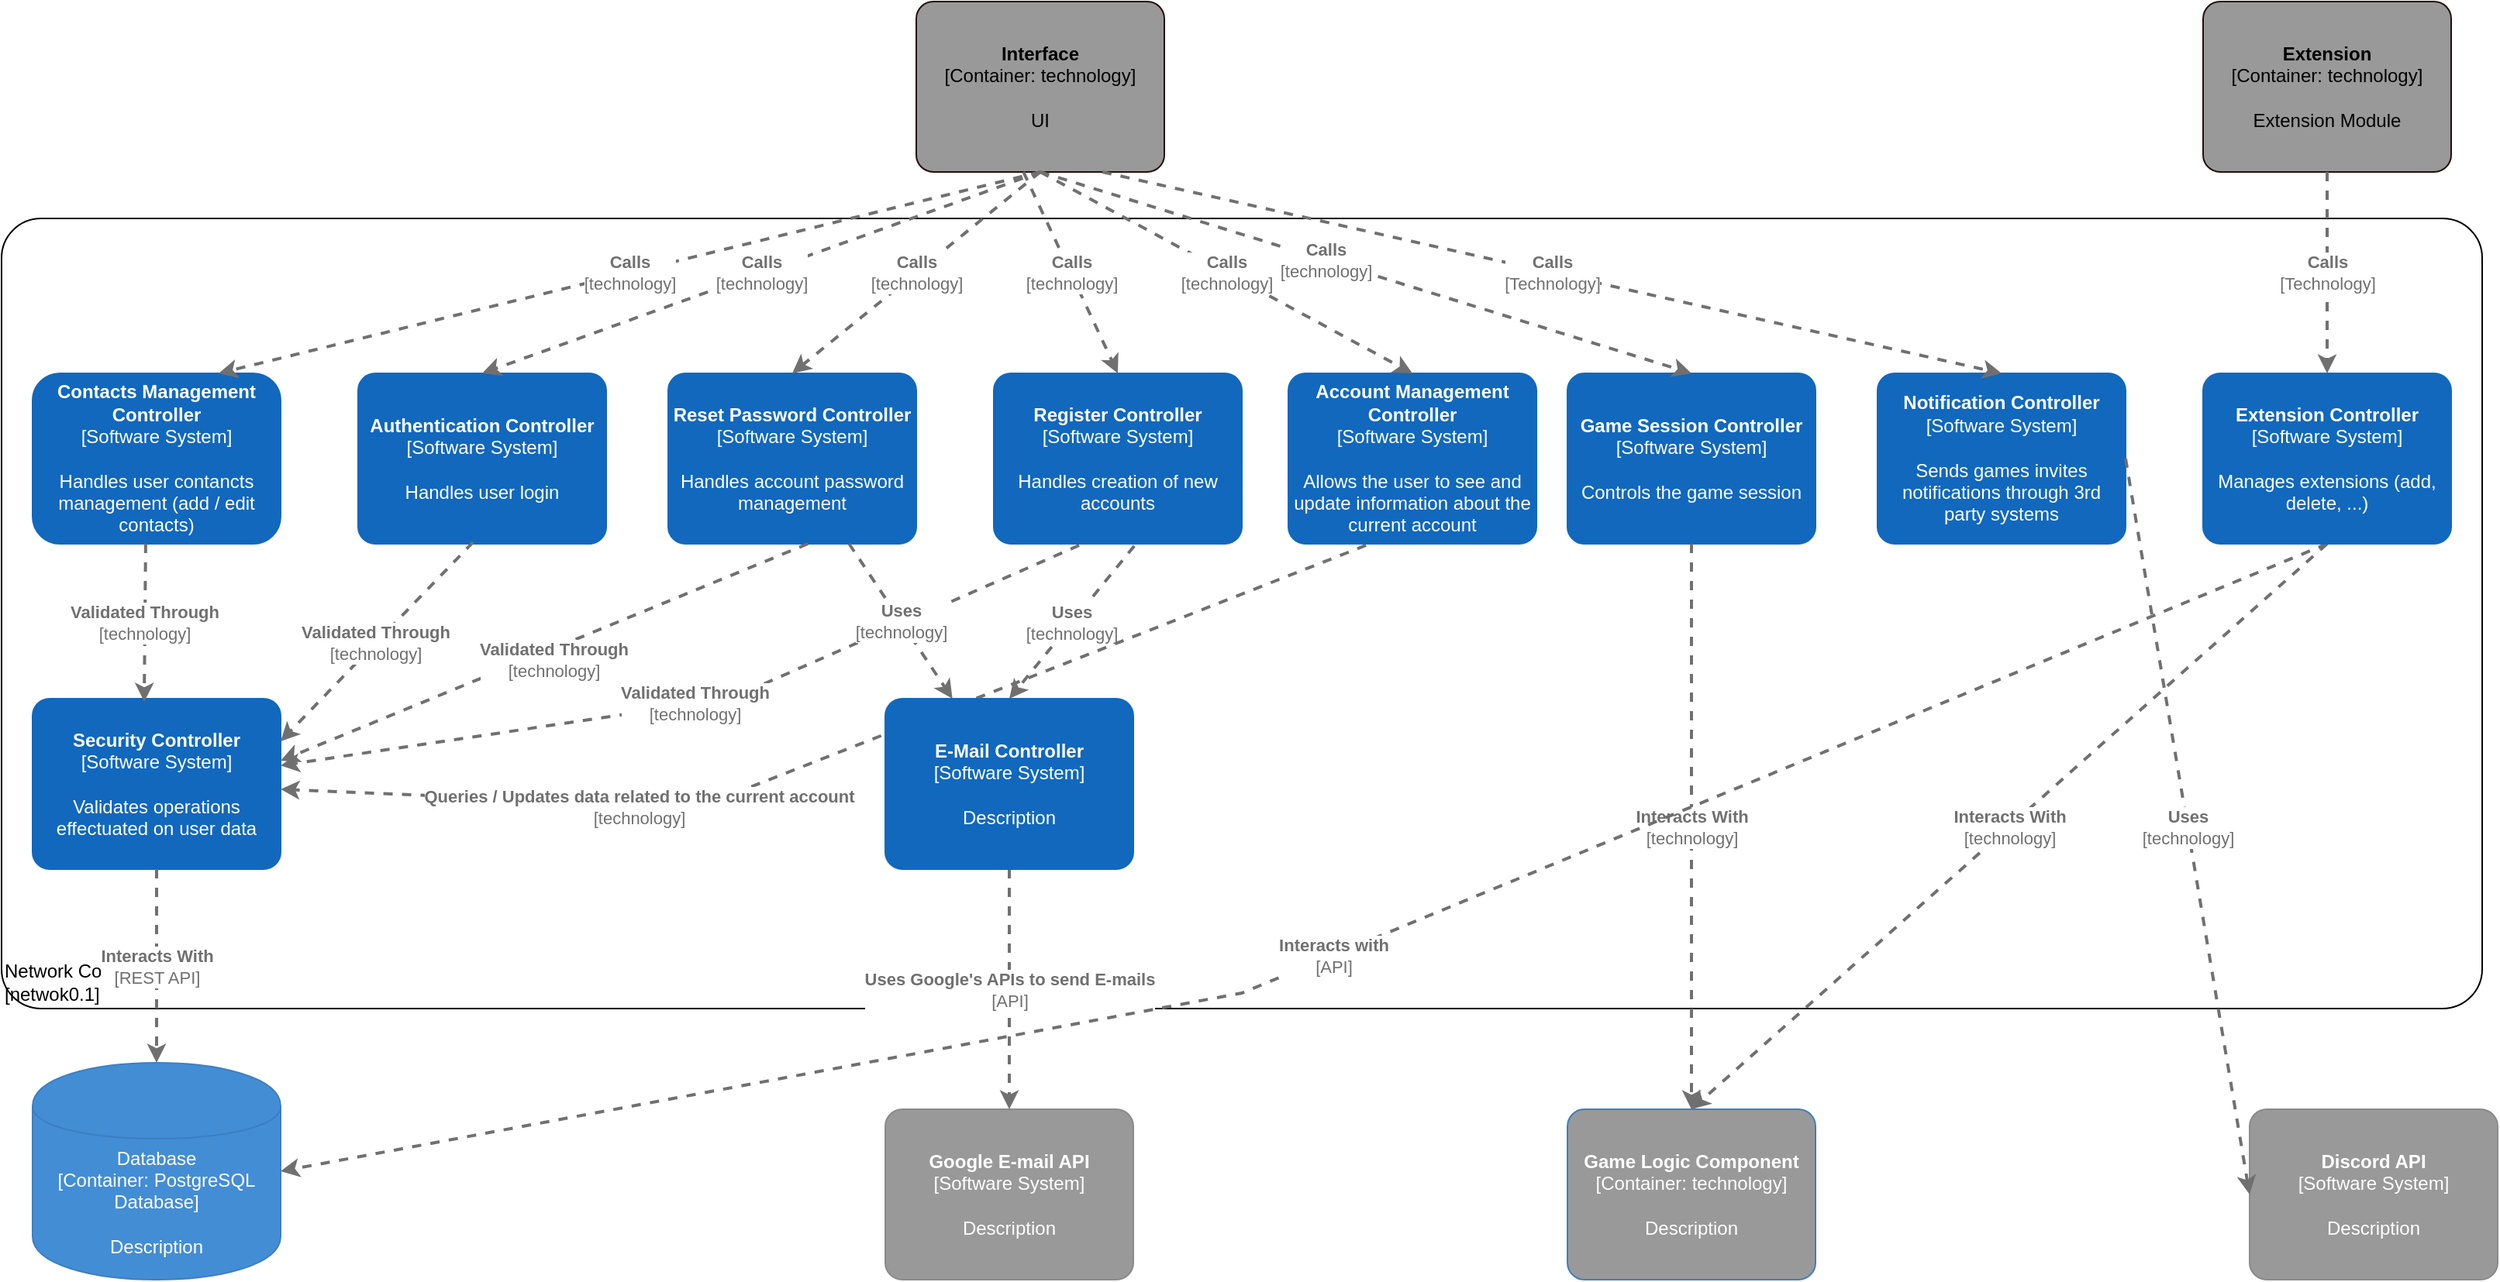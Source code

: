 <mxfile version="14.5.1" type="device"><diagram id="wXyYeqIYMqXI2CWaQxT6" name="Networking Component"><mxGraphModel dx="2037" dy="813" grid="1" gridSize="10" guides="1" tooltips="1" connect="1" arrows="1" fold="1" page="1" pageScale="1" pageWidth="827" pageHeight="1169" math="0" shadow="0"><root><mxCell id="0"/><mxCell id="1" parent="0"/><object placeholders="1" c4Name="Network Component" c4Type="ExecutionEnvironment" c4Application="netwok0.1" label="&lt;div style=&quot;text-align: left&quot;&gt;%c4Name%&lt;/div&gt;&lt;div style=&quot;text-align: left&quot;&gt;[%c4Application%]&lt;/div&gt;" id="m6OGwIrIhJAZ6H3V3Gj9-41"><mxCell style="rounded=1;whiteSpace=wrap;html=1;labelBackgroundColor=none;fillColor=#ffffff;fontColor=#000000;align=left;arcSize=5;strokeColor=#000000;verticalAlign=bottom;metaEdit=1;metaData={&quot;c4Type&quot;:{&quot;editable&quot;:false}};points=[[0.25,0,0],[0.5,0,0],[0.75,0,0],[1,0.25,0],[1,0.5,0],[1,0.75,0],[0.75,1,0],[0.5,1,0],[0.25,1,0],[0,0.75,0],[0,0.5,0],[0,0.25,0]];" parent="1" vertex="1"><mxGeometry x="-200" y="160" width="1600" height="510" as="geometry"/></mxCell></object><object placeholders="1" c4Name="Authentication Controller" c4Type="Software System" c4Description="Handles user login" label="&lt;b&gt;%c4Name%&lt;/b&gt;&lt;div&gt;[%c4Type%]&lt;/div&gt;&lt;br&gt;&lt;div&gt;%c4Description%&lt;/div&gt;" id="m6OGwIrIhJAZ6H3V3Gj9-2"><mxCell style="rounded=1;whiteSpace=wrap;html=1;labelBackgroundColor=none;fillColor=#1168BD;fontColor=#ffffff;align=center;arcSize=10;strokeColor=#1168BD;metaEdit=1;metaData={&quot;c4Type&quot;:{&quot;editable&quot;:false}};points=[[0.25,0,0],[0.5,0,0],[0.75,0,0],[1,0.25,0],[1,0.5,0],[1,0.75,0],[0.75,1,0],[0.5,1,0],[0.25,1,0],[0,0.75,0],[0,0.5,0],[0,0.25,0]];" parent="1" vertex="1"><mxGeometry x="30" y="260" width="160" height="110.0" as="geometry"/></mxCell></object><object placeholders="1" c4Name="Register Controller" c4Type="Software System" c4Description="Handles creation of new accounts" label="&lt;b&gt;%c4Name%&lt;/b&gt;&lt;div&gt;[%c4Type%]&lt;/div&gt;&lt;br&gt;&lt;div&gt;%c4Description%&lt;/div&gt;" id="m6OGwIrIhJAZ6H3V3Gj9-4"><mxCell style="rounded=1;whiteSpace=wrap;html=1;labelBackgroundColor=none;fillColor=#1168BD;fontColor=#ffffff;align=center;arcSize=10;strokeColor=#1168BD;metaEdit=1;metaData={&quot;c4Type&quot;:{&quot;editable&quot;:false}};points=[[0.25,0,0],[0.5,0,0],[0.75,0,0],[1,0.25,0],[1,0.5,0],[1,0.75,0],[0.75,1,0],[0.5,1,0],[0.25,1,0],[0,0.75,0],[0,0.5,0],[0,0.25,0]];" parent="1" vertex="1"><mxGeometry x="440" y="260" width="160" height="110.0" as="geometry"/></mxCell></object><object placeholders="1" c4Name="Reset Password Controller" c4Type="Software System" c4Description="Handles account password management" label="&lt;b&gt;%c4Name%&lt;/b&gt;&lt;div&gt;[%c4Type%]&lt;/div&gt;&lt;br&gt;&lt;div&gt;%c4Description%&lt;/div&gt;" id="m6OGwIrIhJAZ6H3V3Gj9-5"><mxCell style="rounded=1;whiteSpace=wrap;html=1;labelBackgroundColor=none;fillColor=#1168BD;fontColor=#ffffff;align=center;arcSize=10;strokeColor=#1168BD;metaEdit=1;metaData={&quot;c4Type&quot;:{&quot;editable&quot;:false}};points=[[0.25,0,0],[0.5,0,0],[0.75,0,0],[1,0.25,0],[1,0.5,0],[1,0.75,0],[0.75,1,0],[0.5,1,0],[0.25,1,0],[0,0.75,0],[0,0.5,0],[0,0.25,0]];" parent="1" vertex="1"><mxGeometry x="230" y="260" width="160" height="110.0" as="geometry"/></mxCell></object><object placeholders="1" c4Name="Game Session Controller" c4Type="Software System" c4Description="Controls the game session" label="&lt;b&gt;%c4Name%&lt;/b&gt;&lt;div&gt;[%c4Type%]&lt;/div&gt;&lt;br&gt;&lt;div&gt;%c4Description%&lt;/div&gt;" id="m6OGwIrIhJAZ6H3V3Gj9-6"><mxCell style="rounded=1;whiteSpace=wrap;html=1;labelBackgroundColor=none;fillColor=#1168BD;fontColor=#ffffff;align=center;arcSize=10;strokeColor=#1168BD;metaEdit=1;metaData={&quot;c4Type&quot;:{&quot;editable&quot;:false}};points=[[0.25,0,0],[0.5,0,0],[0.75,0,0],[1,0.25,0],[1,0.5,0],[1,0.75,0],[0.75,1,0],[0.5,1,0],[0.25,1,0],[0,0.75,0],[0,0.5,0],[0,0.25,0]];" parent="1" vertex="1"><mxGeometry x="810" y="260" width="160" height="110" as="geometry"/></mxCell></object><object placeholders="1" c4Name="Security Controller" c4Type="Software System" c4Description="Validates operations effectuated on user data" label="&lt;b&gt;%c4Name%&lt;/b&gt;&lt;div&gt;[%c4Type%]&lt;/div&gt;&lt;br&gt;&lt;div&gt;%c4Description%&lt;/div&gt;" id="m6OGwIrIhJAZ6H3V3Gj9-8"><mxCell style="rounded=1;whiteSpace=wrap;html=1;labelBackgroundColor=none;fillColor=#1168BD;fontColor=#ffffff;align=center;arcSize=10;strokeColor=#1168BD;metaEdit=1;metaData={&quot;c4Type&quot;:{&quot;editable&quot;:false}};points=[[0.25,0,0],[0.5,0,0],[0.75,0,0],[1,0.25,0],[1,0.5,0],[1,0.75,0],[0.75,1,0],[0.5,1,0],[0.25,1,0],[0,0.75,0],[0,0.5,0],[0,0.25,0]];" parent="1" vertex="1"><mxGeometry x="-180" y="470" width="160" height="110.0" as="geometry"/></mxCell></object><object placeholders="1" c4Type="Database" c4Technology="PostgreSQL Database" c4Description="Description" label="%c4Type%&lt;div&gt;[Container:&amp;nbsp;%c4Technology%]&lt;/div&gt;&lt;br&gt;&lt;div&gt;%c4Description%&lt;/div&gt;" id="m6OGwIrIhJAZ6H3V3Gj9-9"><mxCell style="shape=cylinder;whiteSpace=wrap;html=1;boundedLbl=1;rounded=0;labelBackgroundColor=none;fillColor=#438DD5;fontSize=12;fontColor=#ffffff;align=center;strokeColor=#3C7FC0;metaEdit=1;points=[[0.5,0,0],[1,0.25,0],[1,0.5,0],[1,0.75,0],[0.5,1,0],[0,0.75,0],[0,0.5,0],[0,0.25,0]];metaData={&quot;c4Type&quot;:{&quot;editable&quot;:false}};" parent="1" vertex="1"><mxGeometry x="-180" y="705" width="160" height="140" as="geometry"/></mxCell></object><object placeholders="1" c4Name="Google E-mail API" c4Type="Software System" c4Description="Description" label="&lt;b&gt;%c4Name%&lt;/b&gt;&lt;div&gt;[%c4Type%]&lt;/div&gt;&lt;br&gt;&lt;div&gt;%c4Description%&lt;/div&gt;" id="m6OGwIrIhJAZ6H3V3Gj9-10"><mxCell style="rounded=1;whiteSpace=wrap;html=1;labelBackgroundColor=none;fillColor=#999999;fontColor=#ffffff;align=center;arcSize=10;strokeColor=#8A8A8A;metaEdit=1;metaData={&quot;c4Type&quot;:{&quot;editable&quot;:false}};points=[[0.25,0,0],[0.5,0,0],[0.75,0,0],[1,0.25,0],[1,0.5,0],[1,0.75,0],[0.75,1,0],[0.5,1,0],[0.25,1,0],[0,0.75,0],[0,0.5,0],[0,0.25,0]];" parent="1" vertex="1"><mxGeometry x="370" y="735" width="160" height="110.0" as="geometry"/></mxCell></object><object placeholders="1" c4Type="Relationship" c4Technology="API" c4Description="Uses Google's APIs to send E-mails" label="&lt;div style=&quot;text-align: left&quot;&gt;&lt;div style=&quot;text-align: center&quot;&gt;&lt;b&gt;%c4Description%&lt;/b&gt;&lt;/div&gt;&lt;div style=&quot;text-align: center&quot;&gt;[%c4Technology%]&lt;/div&gt;&lt;/div&gt;" id="m6OGwIrIhJAZ6H3V3Gj9-11"><mxCell style="edgeStyle=none;rounded=0;html=1;entryX=0.5;entryY=0;jettySize=auto;orthogonalLoop=1;strokeColor=#707070;strokeWidth=2;fontColor=#707070;jumpStyle=none;dashed=1;metaEdit=1;metaData={&quot;c4Type&quot;:{&quot;editable&quot;:false}};exitX=0.5;exitY=1;exitDx=0;exitDy=0;exitPerimeter=0;entryDx=0;entryDy=0;entryPerimeter=0;" parent="1" source="m6OGwIrIhJAZ6H3V3Gj9-7" target="m6OGwIrIhJAZ6H3V3Gj9-10" edge="1"><mxGeometry width="160" relative="1" as="geometry"><mxPoint x="330" y="450" as="sourcePoint"/><mxPoint x="490" y="450" as="targetPoint"/></mxGeometry></mxCell></object><object placeholders="1" c4Name="Interface" c4Type="Container" c4Technology="technology" c4Description="UI" label="&lt;b&gt;%c4Name%&lt;/b&gt;&lt;div&gt;[%c4Type%: %c4Technology%]&lt;/div&gt;&lt;br&gt;&lt;div&gt;%c4Description%&lt;/div&gt;" id="m6OGwIrIhJAZ6H3V3Gj9-12"><mxCell style="rounded=1;whiteSpace=wrap;html=1;labelBackgroundColor=none;align=center;arcSize=10;metaEdit=1;metaData={&quot;c4Type&quot;:{&quot;editable&quot;:false}};points=[[0.25,0,0],[0.5,0,0],[0.75,0,0],[1,0.25,0],[1,0.5,0],[1,0.75,0],[0.75,1,0],[0.5,1,0],[0.25,1,0],[0,0.75,0],[0,0.5,0],[0,0.25,0]];fillColor=#999999;strokeColor=#210F0E;" parent="1" vertex="1"><mxGeometry x="390" y="20" width="160" height="110.0" as="geometry"/></mxCell></object><object placeholders="1" c4Type="Relationship" c4Technology="technology" c4Description="Calls" label="&lt;div style=&quot;text-align: left&quot;&gt;&lt;div style=&quot;text-align: center&quot;&gt;&lt;b&gt;%c4Description%&lt;/b&gt;&lt;/div&gt;&lt;div style=&quot;text-align: center&quot;&gt;[%c4Technology%]&lt;/div&gt;&lt;/div&gt;" id="m6OGwIrIhJAZ6H3V3Gj9-13"><mxCell style="edgeStyle=none;rounded=0;html=1;entryX=0.5;entryY=0;jettySize=auto;orthogonalLoop=1;strokeColor=#707070;strokeWidth=2;fontColor=#707070;jumpStyle=none;dashed=1;metaEdit=1;metaData={&quot;c4Type&quot;:{&quot;editable&quot;:false}};exitX=0.5;exitY=1;exitDx=0;exitDy=0;exitPerimeter=0;entryDx=0;entryDy=0;entryPerimeter=0;" parent="1" source="m6OGwIrIhJAZ6H3V3Gj9-12" target="m6OGwIrIhJAZ6H3V3Gj9-6" edge="1"><mxGeometry x="-0.125" width="160" relative="1" as="geometry"><mxPoint x="330" y="350" as="sourcePoint"/><mxPoint x="490" y="350" as="targetPoint"/><mxPoint as="offset"/></mxGeometry></mxCell></object><object placeholders="1" c4Type="Relationship" c4Technology="technology" c4Description="Calls" label="&lt;div style=&quot;text-align: left&quot;&gt;&lt;div style=&quot;text-align: center&quot;&gt;&lt;b&gt;%c4Description%&lt;/b&gt;&lt;/div&gt;&lt;div style=&quot;text-align: center&quot;&gt;[%c4Technology%]&lt;/div&gt;&lt;/div&gt;" id="m6OGwIrIhJAZ6H3V3Gj9-14"><mxCell style="edgeStyle=none;rounded=0;html=1;entryX=0.5;entryY=0;jettySize=auto;orthogonalLoop=1;strokeColor=#707070;strokeWidth=2;fontColor=#707070;jumpStyle=none;dashed=1;metaEdit=1;metaData={&quot;c4Type&quot;:{&quot;editable&quot;:false}};entryDx=0;entryDy=0;entryPerimeter=0;exitX=0.432;exitY=1;exitDx=0;exitDy=0;exitPerimeter=0;" parent="1" source="m6OGwIrIhJAZ6H3V3Gj9-12" target="m6OGwIrIhJAZ6H3V3Gj9-4" edge="1"><mxGeometry width="160" relative="1" as="geometry"><mxPoint x="720" y="120" as="sourcePoint"/><mxPoint x="720" y="280" as="targetPoint"/></mxGeometry></mxCell></object><object placeholders="1" c4Name="Contacts Management Controller" c4Type="Software System" c4Description="Handles user contancts management (add / edit contacts)" label="&lt;b&gt;%c4Name%&lt;/b&gt;&lt;div&gt;[%c4Type%]&lt;/div&gt;&lt;br&gt;&lt;div&gt;%c4Description%&lt;/div&gt;" id="m6OGwIrIhJAZ6H3V3Gj9-17"><mxCell style="rounded=1;whiteSpace=wrap;html=1;labelBackgroundColor=none;fillColor=#1168BD;fontColor=#ffffff;align=center;arcSize=16;strokeColor=#1168BD;metaEdit=1;metaData={&quot;c4Type&quot;:{&quot;editable&quot;:false}};points=[[0.25,0,0],[0.5,0,0],[0.75,0,0],[1,0.25,0],[1,0.5,0],[1,0.75,0],[0.75,1,0],[0.5,1,0],[0.25,1,0],[0,0.75,0],[0,0.5,0],[0,0.25,0]];" parent="1" vertex="1"><mxGeometry x="-180" y="260" width="160" height="110.0" as="geometry"/></mxCell></object><object placeholders="1" c4Type="Relationship" c4Technology="REST API" c4Description="Interacts With" label="&lt;div style=&quot;text-align: left&quot;&gt;&lt;div style=&quot;text-align: center&quot;&gt;&lt;b&gt;%c4Description%&lt;/b&gt;&lt;/div&gt;&lt;div style=&quot;text-align: center&quot;&gt;[%c4Technology%]&lt;/div&gt;&lt;/div&gt;" id="m6OGwIrIhJAZ6H3V3Gj9-18"><mxCell style="edgeStyle=none;rounded=0;html=1;entryX=0.5;entryY=0;jettySize=auto;orthogonalLoop=1;strokeColor=#707070;strokeWidth=2;fontColor=#707070;jumpStyle=none;dashed=1;metaEdit=1;metaData={&quot;c4Type&quot;:{&quot;editable&quot;:false}};exitX=0.5;exitY=1;exitDx=0;exitDy=0;exitPerimeter=0;entryDx=0;entryDy=0;entryPerimeter=0;" parent="1" source="m6OGwIrIhJAZ6H3V3Gj9-8" target="m6OGwIrIhJAZ6H3V3Gj9-9" edge="1"><mxGeometry width="160" relative="1" as="geometry"><mxPoint x="170" y="785" as="sourcePoint"/><mxPoint x="330" y="785" as="targetPoint"/><mxPoint as="offset"/></mxGeometry></mxCell></object><object placeholders="1" c4Type="Relationship" c4Technology="technology" c4Description="Validated Through" label="&lt;div style=&quot;text-align: left&quot;&gt;&lt;div style=&quot;text-align: center&quot;&gt;&lt;b&gt;%c4Description%&lt;/b&gt;&lt;/div&gt;&lt;div style=&quot;text-align: center&quot;&gt;[%c4Technology%]&lt;/div&gt;&lt;/div&gt;" id="m6OGwIrIhJAZ6H3V3Gj9-20"><mxCell style="edgeStyle=none;rounded=0;html=1;entryX=0.45;entryY=0.018;jettySize=auto;orthogonalLoop=1;strokeColor=#707070;strokeWidth=2;fontColor=#707070;jumpStyle=none;dashed=1;metaEdit=1;metaData={&quot;c4Type&quot;:{&quot;editable&quot;:false}};exitX=0.456;exitY=1;exitDx=0;exitDy=0;exitPerimeter=0;entryDx=0;entryDy=0;entryPerimeter=0;" parent="1" source="m6OGwIrIhJAZ6H3V3Gj9-17" target="m6OGwIrIhJAZ6H3V3Gj9-8" edge="1"><mxGeometry width="160" relative="1" as="geometry"><mxPoint x="330" y="550" as="sourcePoint"/><mxPoint x="490" y="550" as="targetPoint"/></mxGeometry></mxCell></object><object placeholders="1" c4Type="Relationship" c4Technology="technology" c4Description="Validated Through" label="&lt;div style=&quot;text-align: left&quot;&gt;&lt;div style=&quot;text-align: center&quot;&gt;&lt;b&gt;%c4Description%&lt;/b&gt;&lt;/div&gt;&lt;div style=&quot;text-align: center&quot;&gt;[%c4Technology%]&lt;/div&gt;&lt;/div&gt;" id="m6OGwIrIhJAZ6H3V3Gj9-21"><mxCell style="edgeStyle=none;rounded=0;html=1;entryX=1;entryY=0.25;jettySize=auto;orthogonalLoop=1;strokeColor=#707070;strokeWidth=2;fontColor=#707070;jumpStyle=none;dashed=1;metaEdit=1;metaData={&quot;c4Type&quot;:{&quot;editable&quot;:false}};exitX=0.463;exitY=0.991;exitDx=0;exitDy=0;exitPerimeter=0;entryDx=0;entryDy=0;entryPerimeter=0;" parent="1" source="m6OGwIrIhJAZ6H3V3Gj9-2" target="m6OGwIrIhJAZ6H3V3Gj9-8" edge="1"><mxGeometry x="0.018" width="160" relative="1" as="geometry"><mxPoint x="330" y="450" as="sourcePoint"/><mxPoint x="490" y="450" as="targetPoint"/><mxPoint as="offset"/></mxGeometry></mxCell></object><object placeholders="1" c4Type="Relationship" c4Technology="technology" c4Description="Validated Through" label="&lt;div style=&quot;text-align: left&quot;&gt;&lt;div style=&quot;text-align: center&quot;&gt;&lt;b&gt;%c4Description%&lt;/b&gt;&lt;/div&gt;&lt;div style=&quot;text-align: center&quot;&gt;[%c4Technology%]&lt;/div&gt;&lt;/div&gt;" id="m6OGwIrIhJAZ6H3V3Gj9-22"><mxCell style="edgeStyle=none;rounded=0;html=1;entryX=1;entryY=0.364;jettySize=auto;orthogonalLoop=1;strokeColor=#707070;strokeWidth=2;fontColor=#707070;jumpStyle=none;dashed=1;metaEdit=1;metaData={&quot;c4Type&quot;:{&quot;editable&quot;:false}};exitX=0.563;exitY=1;exitDx=0;exitDy=0;exitPerimeter=0;entryDx=0;entryDy=0;entryPerimeter=0;" parent="1" source="m6OGwIrIhJAZ6H3V3Gj9-5" target="m6OGwIrIhJAZ6H3V3Gj9-8" edge="1"><mxGeometry x="-0.02" y="7" width="160" relative="1" as="geometry"><mxPoint x="114.08" y="379.01" as="sourcePoint"/><mxPoint x="-74.96" y="477.03" as="targetPoint"/><mxPoint as="offset"/></mxGeometry></mxCell></object><object placeholders="1" c4Type="Relationship" c4Technology="technology" c4Description="Validated Through" label="&lt;div style=&quot;text-align: left&quot;&gt;&lt;div style=&quot;text-align: center&quot;&gt;&lt;b&gt;%c4Description%&lt;/b&gt;&lt;/div&gt;&lt;div style=&quot;text-align: center&quot;&gt;[%c4Technology%]&lt;/div&gt;&lt;/div&gt;" id="m6OGwIrIhJAZ6H3V3Gj9-23"><mxCell style="edgeStyle=none;rounded=0;html=1;jettySize=auto;orthogonalLoop=1;strokeColor=#707070;strokeWidth=2;fontColor=#707070;jumpStyle=none;dashed=1;metaEdit=1;metaData={&quot;c4Type&quot;:{&quot;editable&quot;:false}};exitX=0.344;exitY=1.009;exitDx=0;exitDy=0;exitPerimeter=0;" parent="1" source="m6OGwIrIhJAZ6H3V3Gj9-4" target="m6OGwIrIhJAZ6H3V3Gj9-8" edge="1"><mxGeometry width="160" relative="1" as="geometry"><mxPoint x="124.08" y="389.01" as="sourcePoint"/><mxPoint x="-64.96" y="487.03" as="targetPoint"/><Array as="points"><mxPoint x="270" y="470"/></Array></mxGeometry></mxCell></object><object placeholders="1" c4Type="Relationship" c4Technology="technology" c4Description="Calls" label="&lt;div style=&quot;text-align: left&quot;&gt;&lt;div style=&quot;text-align: center&quot;&gt;&lt;b&gt;%c4Description%&lt;/b&gt;&lt;/div&gt;&lt;div style=&quot;text-align: center&quot;&gt;[%c4Technology%]&lt;/div&gt;&lt;/div&gt;" id="m6OGwIrIhJAZ6H3V3Gj9-24"><mxCell style="edgeStyle=none;rounded=0;html=1;entryX=0.5;entryY=0;jettySize=auto;orthogonalLoop=1;strokeColor=#707070;strokeWidth=2;fontColor=#707070;jumpStyle=none;dashed=1;metaEdit=1;metaData={&quot;c4Type&quot;:{&quot;editable&quot;:false}};entryDx=0;entryDy=0;entryPerimeter=0;exitX=0.5;exitY=1;exitDx=0;exitDy=0;exitPerimeter=0;" parent="1" source="m6OGwIrIhJAZ6H3V3Gj9-12" target="m6OGwIrIhJAZ6H3V3Gj9-5" edge="1"><mxGeometry width="160" relative="1" as="geometry"><mxPoint x="650" y="110" as="sourcePoint"/><mxPoint x="540" y="290" as="targetPoint"/></mxGeometry></mxCell></object><object placeholders="1" c4Type="Relationship" c4Technology="technology" c4Description="Calls" label="&lt;div style=&quot;text-align: left&quot;&gt;&lt;div style=&quot;text-align: center&quot;&gt;&lt;b&gt;%c4Description%&lt;/b&gt;&lt;/div&gt;&lt;div style=&quot;text-align: center&quot;&gt;[%c4Technology%]&lt;/div&gt;&lt;/div&gt;" id="m6OGwIrIhJAZ6H3V3Gj9-25"><mxCell style="edgeStyle=none;rounded=0;html=1;entryX=0.5;entryY=0;jettySize=auto;orthogonalLoop=1;strokeColor=#707070;strokeWidth=2;fontColor=#707070;jumpStyle=none;dashed=1;metaEdit=1;metaData={&quot;c4Type&quot;:{&quot;editable&quot;:false}};entryDx=0;entryDy=0;entryPerimeter=0;exitX=0.5;exitY=1;exitDx=0;exitDy=0;exitPerimeter=0;" parent="1" source="m6OGwIrIhJAZ6H3V3Gj9-12" target="m6OGwIrIhJAZ6H3V3Gj9-2" edge="1"><mxGeometry width="160" relative="1" as="geometry"><mxPoint x="650" y="110" as="sourcePoint"/><mxPoint x="550" y="300" as="targetPoint"/></mxGeometry></mxCell></object><object placeholders="1" c4Type="Relationship" c4Technology="technology" c4Description="Calls" label="&lt;div style=&quot;text-align: left&quot;&gt;&lt;div style=&quot;text-align: center&quot;&gt;&lt;b&gt;%c4Description%&lt;/b&gt;&lt;/div&gt;&lt;div style=&quot;text-align: center&quot;&gt;[%c4Technology%]&lt;/div&gt;&lt;/div&gt;" id="m6OGwIrIhJAZ6H3V3Gj9-26"><mxCell style="edgeStyle=none;rounded=0;html=1;entryX=0.75;entryY=0;jettySize=auto;orthogonalLoop=1;strokeColor=#707070;strokeWidth=2;fontColor=#707070;jumpStyle=none;dashed=1;metaEdit=1;metaData={&quot;c4Type&quot;:{&quot;editable&quot;:false}};entryDx=0;entryDy=0;entryPerimeter=0;exitX=0.5;exitY=1;exitDx=0;exitDy=0;exitPerimeter=0;" parent="1" source="m6OGwIrIhJAZ6H3V3Gj9-12" target="m6OGwIrIhJAZ6H3V3Gj9-17" edge="1"><mxGeometry width="160" relative="1" as="geometry"><mxPoint x="650" y="110" as="sourcePoint"/><mxPoint x="560" y="310" as="targetPoint"/></mxGeometry></mxCell></object><object placeholders="1" c4Name="Game Logic Component" c4Type="Container" c4Technology="technology" c4Description="Description" label="&lt;b&gt;%c4Name%&lt;/b&gt;&lt;div&gt;[%c4Type%: %c4Technology%]&lt;/div&gt;&lt;br&gt;&lt;div&gt;%c4Description%&lt;/div&gt;" id="m6OGwIrIhJAZ6H3V3Gj9-28"><mxCell style="rounded=1;whiteSpace=wrap;html=1;labelBackgroundColor=none;fontColor=#ffffff;align=center;arcSize=10;strokeColor=#3C7FC0;metaEdit=1;metaData={&quot;c4Type&quot;:{&quot;editable&quot;:false}};points=[[0.25,0,0],[0.5,0,0],[0.75,0,0],[1,0.25,0],[1,0.5,0],[1,0.75,0],[0.75,1,0],[0.5,1,0],[0.25,1,0],[0,0.75,0],[0,0.5,0],[0,0.25,0]];fillColor=#999999;" parent="1" vertex="1"><mxGeometry x="810" y="735" width="160" height="110.0" as="geometry"/></mxCell></object><object placeholders="1" c4Type="Relationship" c4Technology="technology" c4Description="Interacts With" label="&lt;div style=&quot;text-align: left&quot;&gt;&lt;div style=&quot;text-align: center&quot;&gt;&lt;b&gt;%c4Description%&lt;/b&gt;&lt;/div&gt;&lt;div style=&quot;text-align: center&quot;&gt;[%c4Technology%]&lt;/div&gt;&lt;/div&gt;" id="m6OGwIrIhJAZ6H3V3Gj9-29"><mxCell style="edgeStyle=none;rounded=0;html=1;jettySize=auto;orthogonalLoop=1;strokeColor=#707070;strokeWidth=2;fontColor=#707070;jumpStyle=none;dashed=1;metaEdit=1;metaData={&quot;c4Type&quot;:{&quot;editable&quot;:false}};exitX=0.5;exitY=1;exitDx=0;exitDy=0;exitPerimeter=0;" parent="1" source="m6OGwIrIhJAZ6H3V3Gj9-6" target="m6OGwIrIhJAZ6H3V3Gj9-28" edge="1"><mxGeometry width="160" relative="1" as="geometry"><mxPoint x="910" y="504.29" as="sourcePoint"/><mxPoint x="1070" y="504.29" as="targetPoint"/><mxPoint as="offset"/></mxGeometry></mxCell></object><object placeholders="1" c4Name="Account Management Controller" c4Type="Software System" c4Description="Allows the user to see and update information about the current account" label="&lt;b&gt;%c4Name%&lt;/b&gt;&lt;div&gt;[%c4Type%]&lt;/div&gt;&lt;br&gt;&lt;div&gt;%c4Description%&lt;/div&gt;" id="m6OGwIrIhJAZ6H3V3Gj9-30"><mxCell style="rounded=1;whiteSpace=wrap;html=1;labelBackgroundColor=none;fillColor=#1168BD;fontColor=#ffffff;align=center;arcSize=10;strokeColor=#1168BD;metaEdit=1;metaData={&quot;c4Type&quot;:{&quot;editable&quot;:false}};points=[[0.25,0,0],[0.5,0,0],[0.75,0,0],[1,0.25,0],[1,0.5,0],[1,0.75,0],[0.75,1,0],[0.5,1,0],[0.25,1,0],[0,0.75,0],[0,0.5,0],[0,0.25,0]];" parent="1" vertex="1"><mxGeometry x="630" y="260" width="160" height="110.0" as="geometry"/></mxCell></object><object placeholders="1" c4Type="Relationship" c4Technology="technology" c4Description="Calls" label="&lt;div style=&quot;text-align: left&quot;&gt;&lt;div style=&quot;text-align: center&quot;&gt;&lt;b&gt;%c4Description%&lt;/b&gt;&lt;/div&gt;&lt;div style=&quot;text-align: center&quot;&gt;[%c4Technology%]&lt;/div&gt;&lt;/div&gt;" id="m6OGwIrIhJAZ6H3V3Gj9-31"><mxCell style="edgeStyle=none;rounded=0;html=1;entryX=0.5;entryY=0;jettySize=auto;orthogonalLoop=1;strokeColor=#707070;strokeWidth=2;fontColor=#707070;jumpStyle=none;dashed=1;metaEdit=1;metaData={&quot;c4Type&quot;:{&quot;editable&quot;:false}};entryDx=0;entryDy=0;entryPerimeter=0;exitX=0.5;exitY=1;exitDx=0;exitDy=0;exitPerimeter=0;" parent="1" source="m6OGwIrIhJAZ6H3V3Gj9-12" target="m6OGwIrIhJAZ6H3V3Gj9-30" edge="1"><mxGeometry width="160" relative="1" as="geometry"><mxPoint x="498" y="120" as="sourcePoint"/><mxPoint x="530" y="280" as="targetPoint"/></mxGeometry></mxCell></object><object placeholders="1" c4Type="Relationship" c4Technology="technology" c4Description="Uses" label="&lt;div style=&quot;text-align: left&quot;&gt;&lt;div style=&quot;text-align: center&quot;&gt;&lt;b&gt;%c4Description%&lt;/b&gt;&lt;/div&gt;&lt;div style=&quot;text-align: center&quot;&gt;[%c4Technology%]&lt;/div&gt;&lt;/div&gt;" id="m6OGwIrIhJAZ6H3V3Gj9-32"><mxCell style="edgeStyle=none;rounded=0;html=1;jettySize=auto;orthogonalLoop=1;strokeColor=#707070;strokeWidth=2;fontColor=#707070;jumpStyle=none;dashed=1;metaEdit=1;metaData={&quot;c4Type&quot;:{&quot;editable&quot;:false}};" parent="1" source="m6OGwIrIhJAZ6H3V3Gj9-5" target="m6OGwIrIhJAZ6H3V3Gj9-7" edge="1"><mxGeometry width="160" relative="1" as="geometry"><mxPoint x="430" y="570" as="sourcePoint"/><mxPoint x="590" y="570" as="targetPoint"/></mxGeometry></mxCell></object><object placeholders="1" c4Type="Relationship" c4Technology="technology" c4Description="Uses" label="&lt;div style=&quot;text-align: left&quot;&gt;&lt;div style=&quot;text-align: center&quot;&gt;&lt;b&gt;%c4Description%&lt;/b&gt;&lt;/div&gt;&lt;div style=&quot;text-align: center&quot;&gt;[%c4Technology%]&lt;/div&gt;&lt;/div&gt;" id="m6OGwIrIhJAZ6H3V3Gj9-34"><mxCell style="edgeStyle=none;rounded=0;html=1;jettySize=auto;orthogonalLoop=1;strokeColor=#707070;strokeWidth=2;fontColor=#707070;jumpStyle=none;dashed=1;metaEdit=1;metaData={&quot;c4Type&quot;:{&quot;editable&quot;:false}};exitX=0.566;exitY=1.013;exitDx=0;exitDy=0;exitPerimeter=0;entryX=0.5;entryY=0;entryDx=0;entryDy=0;entryPerimeter=0;" parent="1" source="m6OGwIrIhJAZ6H3V3Gj9-4" target="m6OGwIrIhJAZ6H3V3Gj9-7" edge="1"><mxGeometry width="160" relative="1" as="geometry"><mxPoint x="348.6" y="390" as="sourcePoint"/><mxPoint x="395.4" y="480" as="targetPoint"/></mxGeometry></mxCell></object><object placeholders="1" c4Type="Relationship" c4Technology="technology" c4Description="Queries / Updates data related to the current account" label="&lt;div style=&quot;text-align: left&quot;&gt;&lt;div style=&quot;text-align: center&quot;&gt;&lt;b&gt;%c4Description%&lt;/b&gt;&lt;/div&gt;&lt;div style=&quot;text-align: center&quot;&gt;[%c4Technology%]&lt;/div&gt;&lt;/div&gt;" id="m6OGwIrIhJAZ6H3V3Gj9-35"><mxCell style="edgeStyle=none;rounded=0;html=1;jettySize=auto;orthogonalLoop=1;strokeColor=#707070;strokeWidth=2;fontColor=#707070;jumpStyle=none;dashed=1;metaEdit=1;metaData={&quot;c4Type&quot;:{&quot;editable&quot;:false}};exitX=0.313;exitY=1.009;exitDx=0;exitDy=0;exitPerimeter=0;" parent="1" source="m6OGwIrIhJAZ6H3V3Gj9-30" target="m6OGwIrIhJAZ6H3V3Gj9-8" edge="1"><mxGeometry x="0.368" y="2" width="160" relative="1" as="geometry"><mxPoint x="440" y="420" as="sourcePoint"/><mxPoint x="600" y="420" as="targetPoint"/><Array as="points"><mxPoint x="250" y="540"/></Array><mxPoint as="offset"/></mxGeometry></mxCell></object><object placeholders="1" c4Name="E-Mail Controller" c4Type="Software System" c4Description="Description" label="&lt;b&gt;%c4Name%&lt;/b&gt;&lt;div&gt;[%c4Type%]&lt;/div&gt;&lt;br&gt;&lt;div&gt;%c4Description%&lt;/div&gt;" id="m6OGwIrIhJAZ6H3V3Gj9-7"><mxCell style="rounded=1;whiteSpace=wrap;html=1;labelBackgroundColor=none;fillColor=#1168BD;fontColor=#ffffff;align=center;arcSize=10;strokeColor=#1168BD;metaEdit=1;metaData={&quot;c4Type&quot;:{&quot;editable&quot;:false}};points=[[0.25,0,0],[0.5,0,0],[0.75,0,0],[1,0.25,0],[1,0.5,0],[1,0.75,0],[0.75,1,0],[0.5,1,0],[0.25,1,0],[0,0.75,0],[0,0.5,0],[0,0.25,0]];" parent="1" vertex="1"><mxGeometry x="370" y="470" width="160" height="110.0" as="geometry"/></mxCell></object><object placeholders="1" c4Name="Notification Controller" c4Type="Software System" c4Description="Sends games invites notifications through 3rd party systems" label="&lt;b&gt;%c4Name%&lt;/b&gt;&lt;div&gt;[%c4Type%]&lt;/div&gt;&lt;br&gt;&lt;div&gt;%c4Description%&lt;/div&gt;" id="m6OGwIrIhJAZ6H3V3Gj9-36"><mxCell style="rounded=1;whiteSpace=wrap;html=1;labelBackgroundColor=none;fillColor=#1168BD;fontColor=#ffffff;align=center;arcSize=10;strokeColor=#1168BD;metaEdit=1;metaData={&quot;c4Type&quot;:{&quot;editable&quot;:false}};points=[[0.25,0,0],[0.5,0,0],[0.75,0,0],[1,0.25,0],[1,0.5,0],[1,0.75,0],[0.75,1,0],[0.5,1,0],[0.25,1,0],[0,0.75,0],[0,0.5,0],[0,0.25,0]];" parent="1" vertex="1"><mxGeometry x="1010" y="260" width="160" height="110.0" as="geometry"/></mxCell></object><object placeholders="1" c4Type="Relationship" c4Technology="Technology" c4Description="Calls" label="&lt;div style=&quot;text-align: left&quot;&gt;&lt;div style=&quot;text-align: center&quot;&gt;&lt;b&gt;%c4Description%&lt;/b&gt;&lt;/div&gt;&lt;div style=&quot;text-align: center&quot;&gt;[%c4Technology%]&lt;/div&gt;&lt;/div&gt;" id="m6OGwIrIhJAZ6H3V3Gj9-37"><mxCell style="edgeStyle=none;rounded=0;html=1;entryX=0.5;entryY=0;jettySize=auto;orthogonalLoop=1;strokeColor=#707070;strokeWidth=2;fontColor=#707070;jumpStyle=none;dashed=1;metaEdit=1;metaData={&quot;c4Type&quot;:{&quot;editable&quot;:false}};exitX=0.75;exitY=1;exitDx=0;exitDy=0;exitPerimeter=0;entryDx=0;entryDy=0;entryPerimeter=0;" parent="1" source="m6OGwIrIhJAZ6H3V3Gj9-12" target="m6OGwIrIhJAZ6H3V3Gj9-36" edge="1"><mxGeometry width="160" relative="1" as="geometry"><mxPoint x="900" y="420" as="sourcePoint"/><mxPoint x="1060" y="420" as="targetPoint"/></mxGeometry></mxCell></object><object placeholders="1" c4Name="Discord API" c4Type="Software System" c4Description="Description" label="&lt;b&gt;%c4Name%&lt;/b&gt;&lt;div&gt;[%c4Type%]&lt;/div&gt;&lt;br&gt;&lt;div&gt;%c4Description%&lt;/div&gt;" id="m6OGwIrIhJAZ6H3V3Gj9-39"><mxCell style="rounded=1;whiteSpace=wrap;html=1;labelBackgroundColor=none;fillColor=#999999;fontColor=#ffffff;align=center;arcSize=10;strokeColor=#8A8A8A;metaEdit=1;metaData={&quot;c4Type&quot;:{&quot;editable&quot;:false}};points=[[0.25,0,0],[0.5,0,0],[0.75,0,0],[1,0.25,0],[1,0.5,0],[1,0.75,0],[0.75,1,0],[0.5,1,0],[0.25,1,0],[0,0.75,0],[0,0.5,0],[0,0.25,0]];" parent="1" vertex="1"><mxGeometry x="1250" y="735" width="160" height="110.0" as="geometry"/></mxCell></object><object placeholders="1" c4Type="Relationship" c4Technology="technology" c4Description="Uses" label="&lt;div style=&quot;text-align: left&quot;&gt;&lt;div style=&quot;text-align: center&quot;&gt;&lt;b&gt;%c4Description%&lt;/b&gt;&lt;/div&gt;&lt;div style=&quot;text-align: center&quot;&gt;[%c4Technology%]&lt;/div&gt;&lt;/div&gt;" id="m6OGwIrIhJAZ6H3V3Gj9-40"><mxCell style="edgeStyle=none;rounded=0;html=1;entryX=0;entryY=0.5;jettySize=auto;orthogonalLoop=1;strokeColor=#707070;strokeWidth=2;fontColor=#707070;jumpStyle=none;dashed=1;metaEdit=1;metaData={&quot;c4Type&quot;:{&quot;editable&quot;:false}};exitX=1;exitY=0.5;exitDx=0;exitDy=0;exitPerimeter=0;entryDx=0;entryDy=0;entryPerimeter=0;" parent="1" source="m6OGwIrIhJAZ6H3V3Gj9-36" target="m6OGwIrIhJAZ6H3V3Gj9-39" edge="1"><mxGeometry width="160" relative="1" as="geometry"><mxPoint x="900" y="420" as="sourcePoint"/><mxPoint x="1060" y="420" as="targetPoint"/></mxGeometry></mxCell></object><object placeholders="1" c4Name="Extension" c4Type="Container" c4Technology="technology" c4Description="Extension Module" label="&lt;b&gt;%c4Name%&lt;/b&gt;&lt;div&gt;[%c4Type%: %c4Technology%]&lt;/div&gt;&lt;br&gt;&lt;div&gt;%c4Description%&lt;/div&gt;" id="P2iDUtKCWCMXGasy5EqG-2"><mxCell style="rounded=1;whiteSpace=wrap;html=1;labelBackgroundColor=none;align=center;arcSize=10;metaEdit=1;metaData={&quot;c4Type&quot;:{&quot;editable&quot;:false}};points=[[0.25,0,0],[0.5,0,0],[0.75,0,0],[1,0.25,0],[1,0.5,0],[1,0.75,0],[0.75,1,0],[0.5,1,0],[0.25,1,0],[0,0.75,0],[0,0.5,0],[0,0.25,0]];fillColor=#999999;strokeColor=#210F0E;" vertex="1" parent="1"><mxGeometry x="1220" y="20" width="160" height="110.0" as="geometry"/></mxCell></object><object placeholders="1" c4Type="Relationship" c4Technology="Technology" c4Description="Calls" label="&lt;div style=&quot;text-align: left&quot;&gt;&lt;div style=&quot;text-align: center&quot;&gt;&lt;b&gt;%c4Description%&lt;/b&gt;&lt;/div&gt;&lt;div style=&quot;text-align: center&quot;&gt;[%c4Technology%]&lt;/div&gt;&lt;/div&gt;" id="P2iDUtKCWCMXGasy5EqG-5"><mxCell style="edgeStyle=none;rounded=0;html=1;entryX=0.5;entryY=0;jettySize=auto;orthogonalLoop=1;strokeColor=#707070;strokeWidth=2;fontColor=#707070;jumpStyle=none;dashed=1;metaEdit=1;metaData={&quot;c4Type&quot;:{&quot;editable&quot;:false}};exitX=0.5;exitY=1;exitDx=0;exitDy=0;exitPerimeter=0;entryDx=0;entryDy=0;entryPerimeter=0;" edge="1" parent="1" source="P2iDUtKCWCMXGasy5EqG-2"><mxGeometry width="160" relative="1" as="geometry"><mxPoint x="520" y="140" as="sourcePoint"/><mxPoint x="1300" y="260" as="targetPoint"/></mxGeometry></mxCell></object><object placeholders="1" c4Type="Relationship" c4Technology="API" c4Description="Interacts with" label="&lt;div style=&quot;text-align: left&quot;&gt;&lt;div style=&quot;text-align: center&quot;&gt;&lt;b&gt;%c4Description%&lt;/b&gt;&lt;/div&gt;&lt;div style=&quot;text-align: center&quot;&gt;[%c4Technology%]&lt;/div&gt;&lt;/div&gt;" id="P2iDUtKCWCMXGasy5EqG-8"><mxCell style="edgeStyle=none;rounded=0;html=1;entryX=1;entryY=0.5;jettySize=auto;orthogonalLoop=1;strokeColor=#707070;strokeWidth=2;fontColor=#707070;jumpStyle=none;dashed=1;metaEdit=1;metaData={&quot;c4Type&quot;:{&quot;editable&quot;:false}};exitX=0.5;exitY=1;exitDx=0;exitDy=0;exitPerimeter=0;entryDx=0;entryDy=0;entryPerimeter=0;" edge="1" parent="1" target="m6OGwIrIhJAZ6H3V3Gj9-9"><mxGeometry width="160" relative="1" as="geometry"><mxPoint x="1300" y="370" as="sourcePoint"/><mxPoint x="1260" y="800" as="targetPoint"/><Array as="points"><mxPoint x="600" y="660"/></Array></mxGeometry></mxCell></object><object placeholders="1" c4Type="Relationship" c4Technology="technology" c4Description="Interacts With" label="&lt;div style=&quot;text-align: left&quot;&gt;&lt;div style=&quot;text-align: center&quot;&gt;&lt;b&gt;%c4Description%&lt;/b&gt;&lt;/div&gt;&lt;div style=&quot;text-align: center&quot;&gt;[%c4Technology%]&lt;/div&gt;&lt;/div&gt;" id="P2iDUtKCWCMXGasy5EqG-10"><mxCell style="edgeStyle=none;rounded=0;html=1;jettySize=auto;orthogonalLoop=1;strokeColor=#707070;strokeWidth=2;fontColor=#707070;jumpStyle=none;dashed=1;metaEdit=1;metaData={&quot;c4Type&quot;:{&quot;editable&quot;:false}};exitX=0.5;exitY=1;exitDx=0;exitDy=0;exitPerimeter=0;entryX=0.5;entryY=0;entryDx=0;entryDy=0;entryPerimeter=0;" edge="1" parent="1" target="m6OGwIrIhJAZ6H3V3Gj9-28"><mxGeometry width="160" relative="1" as="geometry"><mxPoint x="1300" y="370" as="sourcePoint"/><mxPoint x="900" y="745" as="targetPoint"/><mxPoint as="offset"/></mxGeometry></mxCell></object><object placeholders="1" c4Name="Extension Controller" c4Type="Software System" c4Description="Manages extensions (add, delete, ...)" label="&lt;b&gt;%c4Name%&lt;/b&gt;&lt;div&gt;[%c4Type%]&lt;/div&gt;&lt;br&gt;&lt;div&gt;%c4Description%&lt;/div&gt;" id="P2iDUtKCWCMXGasy5EqG-11"><mxCell style="rounded=1;whiteSpace=wrap;html=1;labelBackgroundColor=none;fillColor=#1168BD;fontColor=#ffffff;align=center;arcSize=10;strokeColor=#1168BD;metaEdit=1;metaData={&quot;c4Type&quot;:{&quot;editable&quot;:false}};points=[[0.25,0,0],[0.5,0,0],[0.75,0,0],[1,0.25,0],[1,0.5,0],[1,0.75,0],[0.75,1,0],[0.5,1,0],[0.25,1,0],[0,0.75,0],[0,0.5,0],[0,0.25,0]];" vertex="1" parent="1"><mxGeometry x="1220" y="260" width="160" height="110.0" as="geometry"/></mxCell></object></root></mxGraphModel></diagram></mxfile>